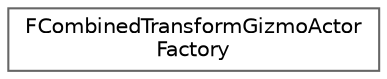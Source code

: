 digraph "Graphical Class Hierarchy"
{
 // INTERACTIVE_SVG=YES
 // LATEX_PDF_SIZE
  bgcolor="transparent";
  edge [fontname=Helvetica,fontsize=10,labelfontname=Helvetica,labelfontsize=10];
  node [fontname=Helvetica,fontsize=10,shape=box,height=0.2,width=0.4];
  rankdir="LR";
  Node0 [id="Node000000",label="FCombinedTransformGizmoActor\lFactory",height=0.2,width=0.4,color="grey40", fillcolor="white", style="filled",URL="$d2/d2e/classFCombinedTransformGizmoActorFactory.html",tooltip="ACombinedTransformGizmoActor is an Actor type intended to be used with UCombinedTransformGizmo,..."];
}
